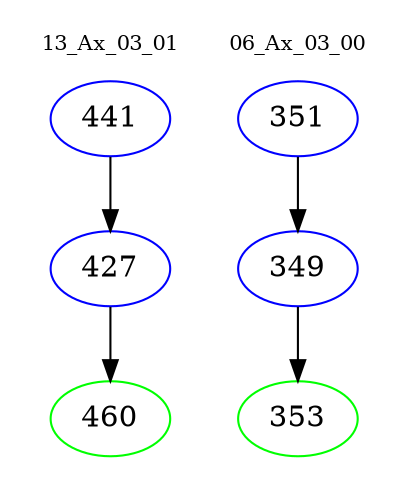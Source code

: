 digraph{
subgraph cluster_0 {
color = white
label = "13_Ax_03_01";
fontsize=10;
T0_441 [label="441", color="blue"]
T0_441 -> T0_427 [color="black"]
T0_427 [label="427", color="blue"]
T0_427 -> T0_460 [color="black"]
T0_460 [label="460", color="green"]
}
subgraph cluster_1 {
color = white
label = "06_Ax_03_00";
fontsize=10;
T1_351 [label="351", color="blue"]
T1_351 -> T1_349 [color="black"]
T1_349 [label="349", color="blue"]
T1_349 -> T1_353 [color="black"]
T1_353 [label="353", color="green"]
}
}
